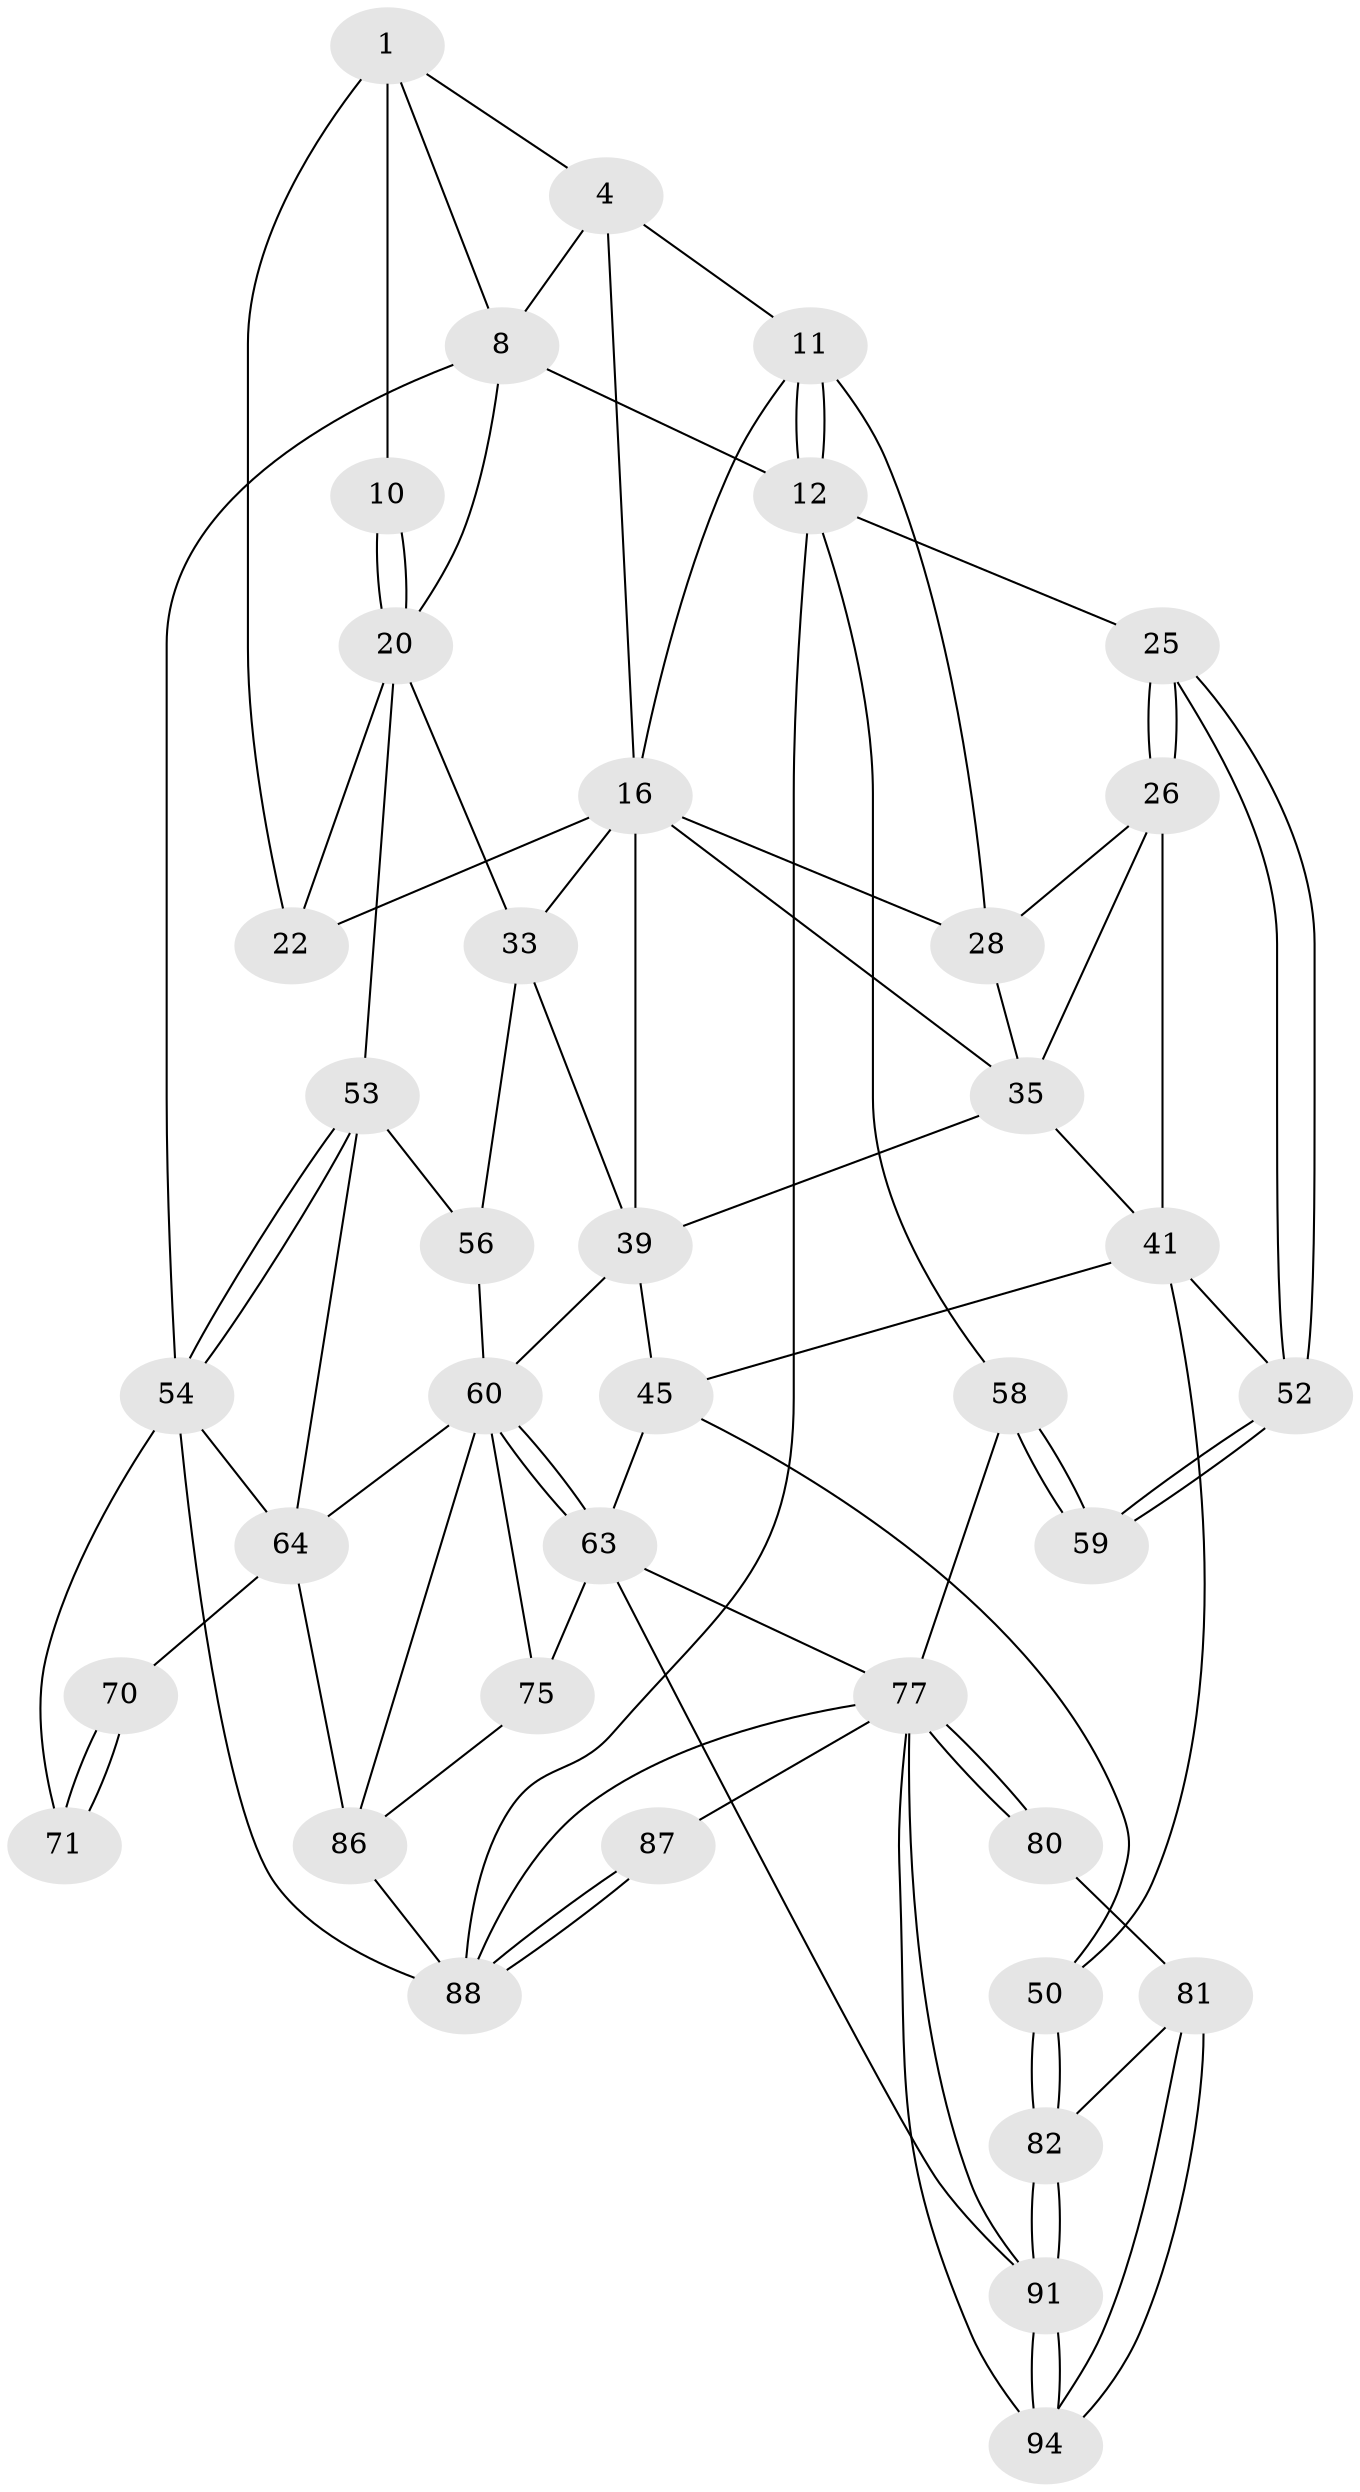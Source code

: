 // original degree distribution, {3: 0.030612244897959183, 4: 0.24489795918367346, 5: 0.47959183673469385, 6: 0.24489795918367346}
// Generated by graph-tools (version 1.1) at 2025/21/03/04/25 18:21:34]
// undirected, 39 vertices, 91 edges
graph export_dot {
graph [start="1"]
  node [color=gray90,style=filled];
  1 [pos="+0.16424753697016134+0",super="+7+2"];
  4 [pos="+0.5043620289310541+0.08404353196623668",super="+5"];
  8 [pos="+0.0740451348656288+0.14346733706118742",super="+18+9"];
  10 [pos="+0.21088208446647114+0.16433675762412203"];
  11 [pos="+0.839716375556254+0",super="+14"];
  12 [pos="+1+0",super="+13+23"];
  16 [pos="+0.5608656713205653+0.18851570098044704",super="+17"];
  20 [pos="+0.2342458423153208+0.19330079294767816",super="+21"];
  22 [pos="+0.2691082115874688+0.20007248097410765"];
  25 [pos="+0.8888975941447632+0.38205579448824206"];
  26 [pos="+0.8849401841227172+0.3813067476579095",super="+27+44"];
  28 [pos="+0.7300317177022232+0.24681663316721844",super="+32"];
  33 [pos="+0.21694805306253775+0.3944203920729044",super="+47"];
  35 [pos="+0.6276823291885272+0.3320404478395279",super="+38+36"];
  39 [pos="+0.4714719340106003+0.4384527455862704",super="+46+40"];
  41 [pos="+0.7024627002805323+0.3829844925049851",super="+42"];
  45 [pos="+0.5820789094737073+0.475032271856603",super="+51"];
  50 [pos="+0.7505857769132867+0.6296892310732286"];
  52 [pos="+0.8502774285969416+0.5700198954303957"];
  53 [pos="+0.1474560161804115+0.5042791883138324",super="+57"];
  54 [pos="+0+0.5380165333118032",super="+66+55"];
  56 [pos="+0.30200131876310693+0.5737566213794681"];
  58 [pos="+1+0.4289074468791837"];
  59 [pos="+0.8693697980465964+0.5803725858172141"];
  60 [pos="+0.43617853354543057+0.5793628173433236",super="+61"];
  63 [pos="+0.6008581803085087+0.69396433730867",super="+73"];
  64 [pos="+0.1454422172060529+0.5098949282579743",super="+65+68"];
  70 [pos="+0.10055352556971238+0.6491244160089334"];
  71 [pos="+0.036976825338331326+0.6904547343917289"];
  75 [pos="+0.474405028089858+0.7677542539315149",super="+93"];
  77 [pos="+0.8846133532054877+0.5923356131572967",super="+78"];
  80 [pos="+0.9268719944504643+0.7831338590993138"];
  81 [pos="+0.9197072270899219+0.7848618743728573"];
  82 [pos="+0.8146653681102907+0.7490208472681958"];
  86 [pos="+0.2503302206611746+0.720578616298278",super="+89"];
  87 [pos="+1+0.7690544144449944"];
  88 [pos="+1+1",super="+90"];
  91 [pos="+0.7170191206517056+0.8802264810470131",super="+92"];
  94 [pos="+0.7668645558003794+1"];
  1 -- 8;
  1 -- 10 [weight=2];
  1 -- 4;
  1 -- 22;
  4 -- 16;
  4 -- 8;
  4 -- 11;
  8 -- 12 [weight=2];
  8 -- 20;
  8 -- 54;
  10 -- 20;
  10 -- 20;
  11 -- 12 [weight=2];
  11 -- 12;
  11 -- 16;
  11 -- 28;
  12 -- 88 [weight=2];
  12 -- 25;
  12 -- 58;
  16 -- 28;
  16 -- 33;
  16 -- 35;
  16 -- 22;
  16 -- 39;
  20 -- 22;
  20 -- 33;
  20 -- 53;
  25 -- 26;
  25 -- 26;
  25 -- 52;
  25 -- 52;
  26 -- 35;
  26 -- 28;
  26 -- 41 [weight=2];
  28 -- 35;
  33 -- 56;
  33 -- 39;
  35 -- 41 [weight=2];
  35 -- 39;
  39 -- 60;
  39 -- 45;
  41 -- 50;
  41 -- 52;
  41 -- 45;
  45 -- 50;
  45 -- 63;
  50 -- 82;
  50 -- 82;
  52 -- 59;
  52 -- 59;
  53 -- 54;
  53 -- 54;
  53 -- 56;
  53 -- 64;
  54 -- 71 [weight=2];
  54 -- 64;
  54 -- 88;
  56 -- 60;
  58 -- 59;
  58 -- 59;
  58 -- 77;
  60 -- 63;
  60 -- 63;
  60 -- 86;
  60 -- 75;
  60 -- 64;
  63 -- 91;
  63 -- 75 [weight=2];
  63 -- 77;
  64 -- 70 [weight=2];
  64 -- 86;
  70 -- 71;
  70 -- 71;
  75 -- 86;
  77 -- 80 [weight=2];
  77 -- 80;
  77 -- 87 [weight=2];
  77 -- 88;
  77 -- 91;
  77 -- 94;
  80 -- 81;
  81 -- 82;
  81 -- 94;
  81 -- 94;
  82 -- 91;
  82 -- 91;
  86 -- 88;
  87 -- 88;
  87 -- 88;
  91 -- 94;
  91 -- 94;
}
